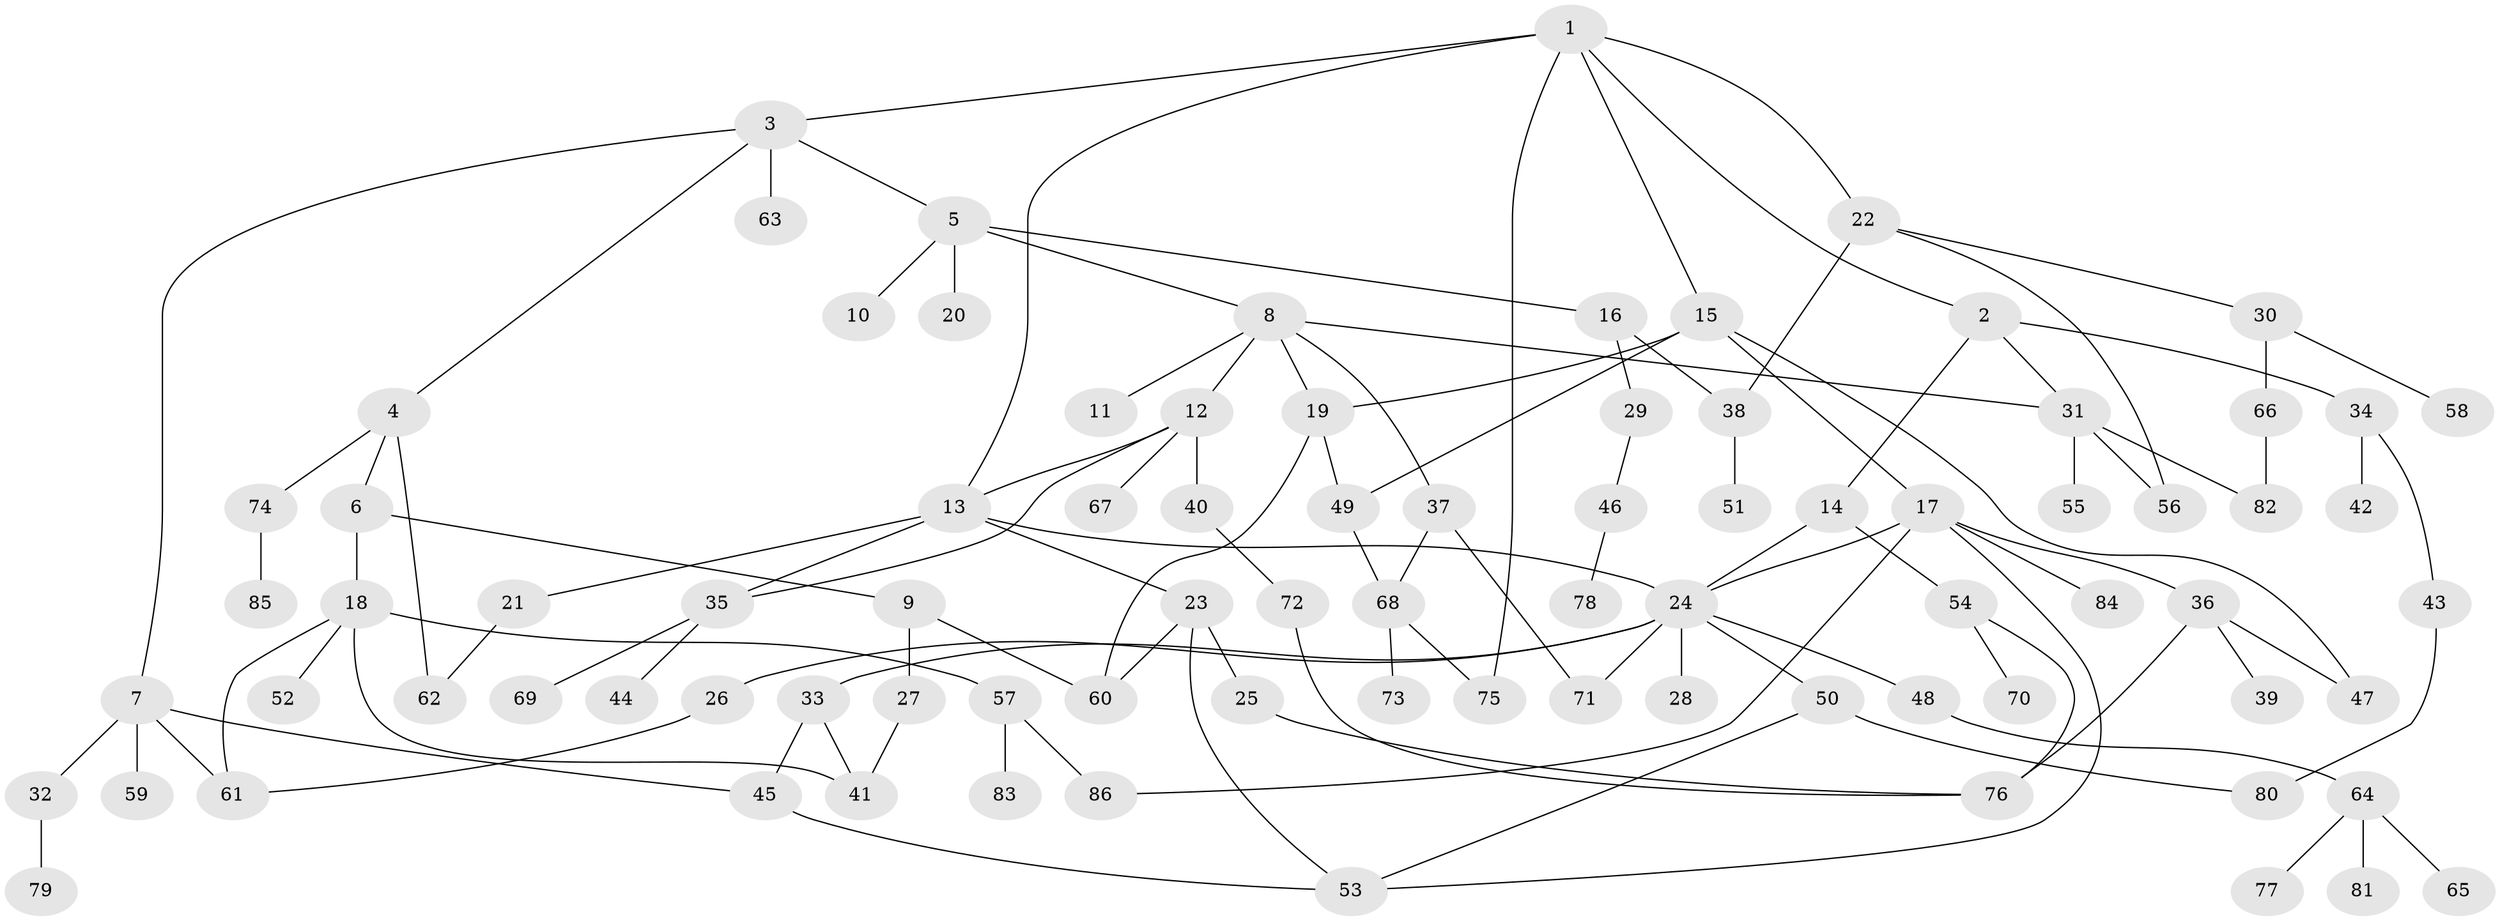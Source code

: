 // coarse degree distribution, {1: 0.38333333333333336, 5: 0.1, 2: 0.25, 10: 0.016666666666666666, 6: 0.03333333333333333, 7: 0.03333333333333333, 8: 0.03333333333333333, 3: 0.08333333333333333, 4: 0.06666666666666667}
// Generated by graph-tools (version 1.1) at 2025/44/03/04/25 21:44:28]
// undirected, 86 vertices, 115 edges
graph export_dot {
graph [start="1"]
  node [color=gray90,style=filled];
  1;
  2;
  3;
  4;
  5;
  6;
  7;
  8;
  9;
  10;
  11;
  12;
  13;
  14;
  15;
  16;
  17;
  18;
  19;
  20;
  21;
  22;
  23;
  24;
  25;
  26;
  27;
  28;
  29;
  30;
  31;
  32;
  33;
  34;
  35;
  36;
  37;
  38;
  39;
  40;
  41;
  42;
  43;
  44;
  45;
  46;
  47;
  48;
  49;
  50;
  51;
  52;
  53;
  54;
  55;
  56;
  57;
  58;
  59;
  60;
  61;
  62;
  63;
  64;
  65;
  66;
  67;
  68;
  69;
  70;
  71;
  72;
  73;
  74;
  75;
  76;
  77;
  78;
  79;
  80;
  81;
  82;
  83;
  84;
  85;
  86;
  1 -- 2;
  1 -- 3;
  1 -- 13;
  1 -- 15;
  1 -- 22;
  1 -- 75;
  2 -- 14;
  2 -- 31;
  2 -- 34;
  3 -- 4;
  3 -- 5;
  3 -- 7;
  3 -- 63;
  4 -- 6;
  4 -- 74;
  4 -- 62;
  5 -- 8;
  5 -- 10;
  5 -- 16;
  5 -- 20;
  6 -- 9;
  6 -- 18;
  7 -- 32;
  7 -- 45;
  7 -- 59;
  7 -- 61;
  8 -- 11;
  8 -- 12;
  8 -- 37;
  8 -- 19;
  8 -- 31;
  9 -- 27;
  9 -- 60;
  12 -- 35;
  12 -- 40;
  12 -- 67;
  12 -- 13;
  13 -- 21;
  13 -- 23;
  13 -- 35;
  13 -- 24;
  14 -- 54;
  14 -- 24;
  15 -- 17;
  15 -- 19;
  15 -- 49;
  15 -- 47;
  16 -- 29;
  16 -- 38;
  17 -- 24;
  17 -- 36;
  17 -- 84;
  17 -- 53;
  17 -- 86;
  18 -- 52;
  18 -- 57;
  18 -- 61;
  18 -- 41;
  19 -- 49;
  19 -- 60;
  21 -- 62;
  22 -- 30;
  22 -- 38;
  22 -- 56;
  23 -- 25;
  23 -- 60;
  23 -- 53;
  24 -- 26;
  24 -- 28;
  24 -- 33;
  24 -- 48;
  24 -- 50;
  24 -- 71;
  25 -- 76;
  26 -- 61;
  27 -- 41;
  29 -- 46;
  30 -- 58;
  30 -- 66;
  31 -- 55;
  31 -- 56;
  31 -- 82;
  32 -- 79;
  33 -- 41;
  33 -- 45;
  34 -- 42;
  34 -- 43;
  35 -- 44;
  35 -- 69;
  36 -- 39;
  36 -- 47;
  36 -- 76;
  37 -- 71;
  37 -- 68;
  38 -- 51;
  40 -- 72;
  43 -- 80;
  45 -- 53;
  46 -- 78;
  48 -- 64;
  49 -- 68;
  50 -- 53;
  50 -- 80;
  54 -- 70;
  54 -- 76;
  57 -- 83;
  57 -- 86;
  64 -- 65;
  64 -- 77;
  64 -- 81;
  66 -- 82;
  68 -- 73;
  68 -- 75;
  72 -- 76;
  74 -- 85;
}

